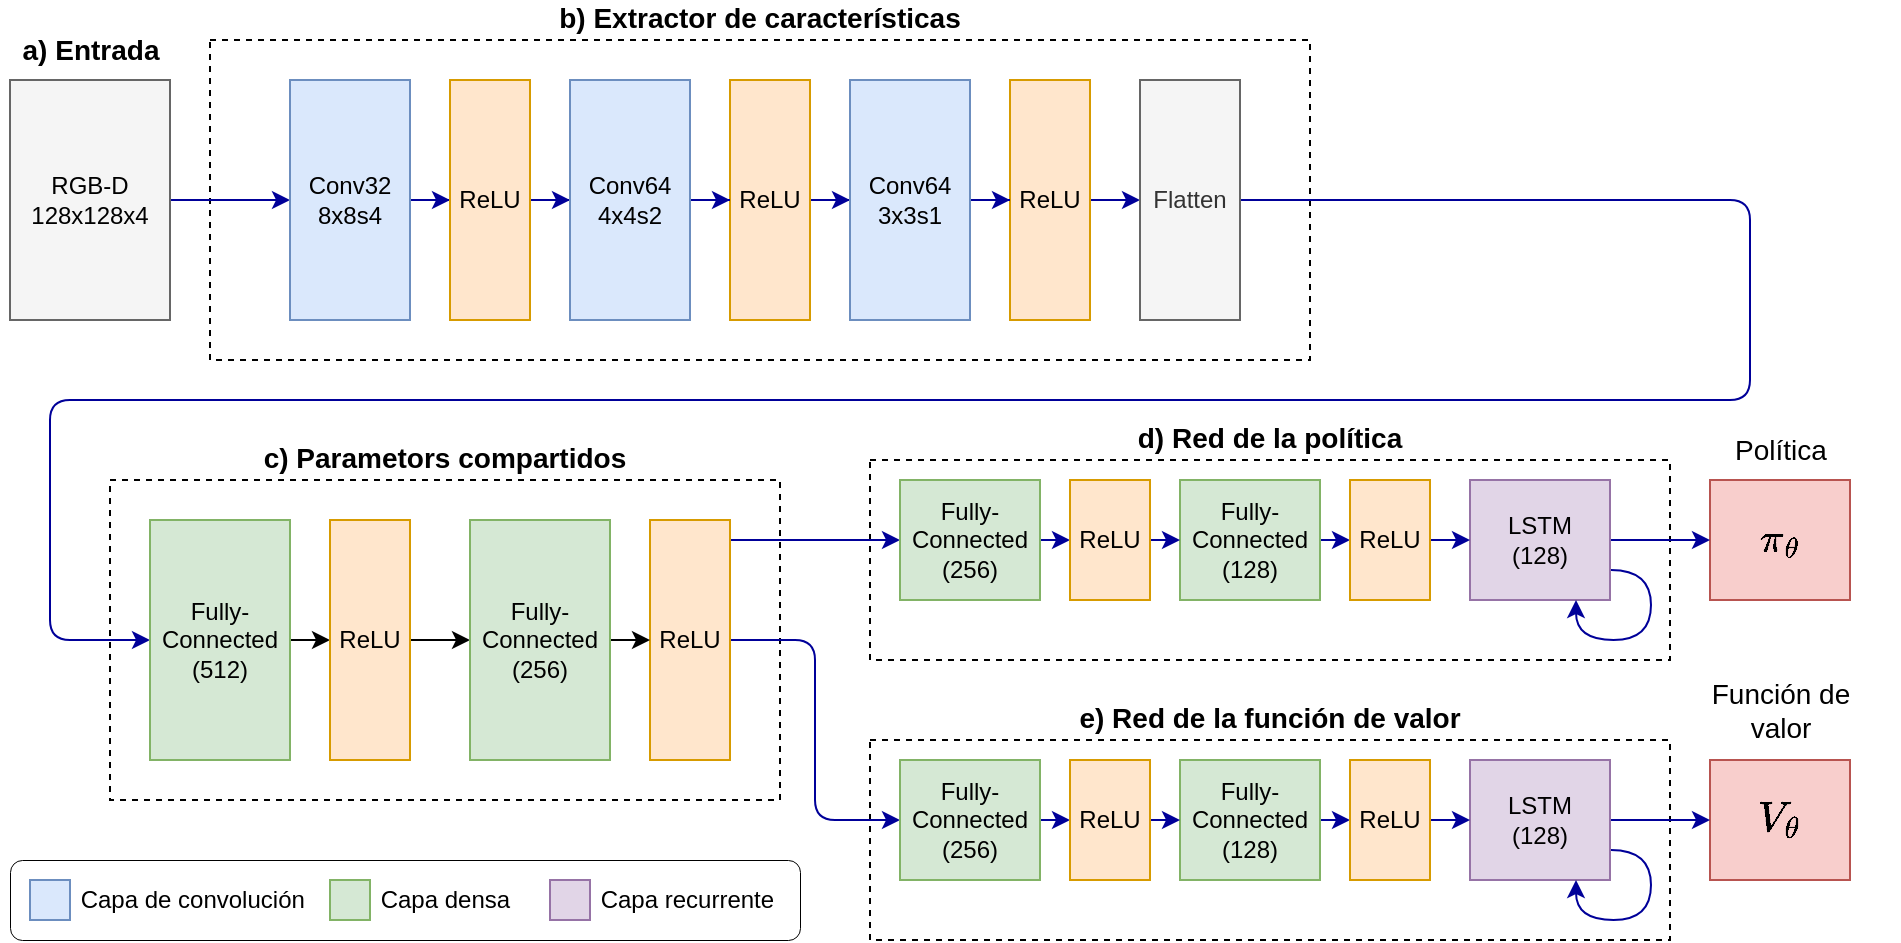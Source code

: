 <mxfile version="20.6.0" type="device"><diagram id="lvOMlnh9n4WgzU3fmZcJ" name="Page-1"><mxGraphModel dx="1355" dy="764" grid="1" gridSize="10" guides="1" tooltips="1" connect="1" arrows="1" fold="1" page="1" pageScale="1" pageWidth="850" pageHeight="1100" math="1" shadow="0"><root><mxCell id="0"/><mxCell id="1" parent="0"/><mxCell id="_K-fX_vvfUlSW2pECyaP-38" value="b) Extractor de características" style="rounded=0;whiteSpace=wrap;html=1;fontSize=14;fillColor=none;labelPosition=center;verticalLabelPosition=top;align=center;verticalAlign=bottom;strokeWidth=1;strokeColor=default;fontFamily=Helvetica;sketch=0;fontColor=default;fontStyle=1;dashed=1;" parent="1" vertex="1"><mxGeometry x="430" y="370" width="550" height="160" as="geometry"/></mxCell><mxCell id="_K-fX_vvfUlSW2pECyaP-41" style="edgeStyle=orthogonalEdgeStyle;orthogonalLoop=1;jettySize=auto;html=1;exitX=0.5;exitY=0;exitDx=0;exitDy=0;fontSize=14;fontFamily=Helvetica;rounded=1;strokeColor=#000099;" parent="1" source="_K-fX_vvfUlSW2pECyaP-17" target="_K-fX_vvfUlSW2pECyaP-39" edge="1"><mxGeometry relative="1" as="geometry"><Array as="points"><mxPoint x="1200" y="450"/><mxPoint x="1200" y="550"/><mxPoint x="350" y="550"/><mxPoint x="350" y="670"/></Array><mxPoint x="1100" y="440" as="sourcePoint"/></mxGeometry></mxCell><mxCell id="_K-fX_vvfUlSW2pECyaP-72" value="d) Red de la política" style="rounded=0;whiteSpace=wrap;html=1;fontSize=14;fillColor=none;labelPosition=center;verticalLabelPosition=top;align=center;verticalAlign=bottom;strokeWidth=1;strokeColor=default;fontFamily=Helvetica;fontColor=default;sketch=0;fontStyle=1;dashed=1;" parent="1" vertex="1"><mxGeometry x="760" y="580" width="400" height="100" as="geometry"/></mxCell><mxCell id="Dg45eJDsEm3AM7hVMwhw-23" value="" style="rounded=1;whiteSpace=wrap;html=1;shadow=0;glass=0;sketch=0;fontFamily=Helvetica;strokeWidth=0.5;" parent="1" vertex="1"><mxGeometry x="330" y="780" width="395" height="40" as="geometry"/></mxCell><mxCell id="_K-fX_vvfUlSW2pECyaP-73" value="e) Red de la función de valor" style="rounded=0;whiteSpace=wrap;html=1;fontSize=14;fillColor=none;labelPosition=center;verticalLabelPosition=top;align=center;verticalAlign=bottom;strokeWidth=1;strokeColor=default;fontFamily=Helvetica;fontColor=default;sketch=0;fontStyle=1;dashed=1;" parent="1" vertex="1"><mxGeometry x="760" y="720" width="400" height="100" as="geometry"/></mxCell><mxCell id="_K-fX_vvfUlSW2pECyaP-70" value="c) Parametors compartidos" style="rounded=0;whiteSpace=wrap;html=1;fontSize=14;labelPosition=center;verticalLabelPosition=top;align=center;verticalAlign=bottom;strokeWidth=1;fontFamily=Helvetica;sketch=0;fontStyle=1;fillColor=none;dashed=1;" parent="1" vertex="1"><mxGeometry x="380" y="590" width="335" height="160" as="geometry"/></mxCell><mxCell id="_K-fX_vvfUlSW2pECyaP-21" value="" style="edgeStyle=orthogonalEdgeStyle;rounded=0;orthogonalLoop=1;jettySize=auto;html=1;fontFamily=Helvetica;strokeColor=#000099;" parent="1" source="_K-fX_vvfUlSW2pECyaP-1" target="_K-fX_vvfUlSW2pECyaP-3" edge="1"><mxGeometry relative="1" as="geometry"/></mxCell><mxCell id="_K-fX_vvfUlSW2pECyaP-1" value="&lt;div&gt;RGB-D&lt;/div&gt;&lt;div&gt;128x128x4&lt;br&gt;&lt;/div&gt;" style="rounded=0;whiteSpace=wrap;html=1;direction=south;fillColor=#f5f5f5;strokeColor=#666666;fontFamily=Helvetica;shadow=0;sketch=0;fontColor=#000000;" parent="1" vertex="1"><mxGeometry x="330" y="390" width="80" height="120" as="geometry"/></mxCell><mxCell id="_K-fX_vvfUlSW2pECyaP-22" value="" style="edgeStyle=orthogonalEdgeStyle;rounded=0;orthogonalLoop=1;jettySize=auto;html=1;fontFamily=Helvetica;strokeColor=#000099;" parent="1" source="_K-fX_vvfUlSW2pECyaP-3" target="_K-fX_vvfUlSW2pECyaP-5" edge="1"><mxGeometry relative="1" as="geometry"/></mxCell><mxCell id="_K-fX_vvfUlSW2pECyaP-3" value="&lt;div&gt;Conv32&lt;/div&gt;&lt;div&gt;8x8s4&lt;br&gt;&lt;/div&gt;" style="whiteSpace=wrap;html=1;rounded=0;direction=south;fillColor=#dae8fc;strokeColor=#6c8ebf;fontFamily=Helvetica;glass=0;sketch=0;shadow=0;" parent="1" vertex="1"><mxGeometry x="470" y="390" width="60" height="120" as="geometry"/></mxCell><mxCell id="_K-fX_vvfUlSW2pECyaP-23" value="" style="edgeStyle=orthogonalEdgeStyle;rounded=0;orthogonalLoop=1;jettySize=auto;html=1;fontFamily=Helvetica;strokeColor=#000099;" parent="1" source="_K-fX_vvfUlSW2pECyaP-5" target="_K-fX_vvfUlSW2pECyaP-10" edge="1"><mxGeometry relative="1" as="geometry"/></mxCell><mxCell id="_K-fX_vvfUlSW2pECyaP-5" value="ReLU" style="whiteSpace=wrap;html=1;rounded=0;direction=south;fillColor=#ffe6cc;strokeColor=#d79b00;fontFamily=Helvetica;glass=0;shadow=0;sketch=0;" parent="1" vertex="1"><mxGeometry x="550" y="390" width="40" height="120" as="geometry"/></mxCell><mxCell id="_K-fX_vvfUlSW2pECyaP-25" value="" style="edgeStyle=orthogonalEdgeStyle;rounded=0;orthogonalLoop=1;jettySize=auto;html=1;fontFamily=Helvetica;strokeColor=#000099;" parent="1" source="_K-fX_vvfUlSW2pECyaP-9" target="_K-fX_vvfUlSW2pECyaP-14" edge="1"><mxGeometry relative="1" as="geometry"/></mxCell><mxCell id="_K-fX_vvfUlSW2pECyaP-9" value="ReLU" style="whiteSpace=wrap;html=1;rounded=0;direction=south;fillColor=#ffe6cc;strokeColor=#d79b00;fontFamily=Helvetica;glass=0;shadow=0;sketch=0;" parent="1" vertex="1"><mxGeometry x="690" y="390" width="40" height="120" as="geometry"/></mxCell><mxCell id="_K-fX_vvfUlSW2pECyaP-24" value="" style="edgeStyle=orthogonalEdgeStyle;rounded=0;orthogonalLoop=1;jettySize=auto;html=1;fontFamily=Helvetica;strokeColor=#000099;" parent="1" source="_K-fX_vvfUlSW2pECyaP-10" target="_K-fX_vvfUlSW2pECyaP-9" edge="1"><mxGeometry relative="1" as="geometry"/></mxCell><mxCell id="_K-fX_vvfUlSW2pECyaP-10" value="&lt;div&gt;Conv64&lt;/div&gt;&lt;div&gt;4x4s2&lt;br&gt;&lt;/div&gt;" style="whiteSpace=wrap;html=1;rounded=0;direction=south;fillColor=#dae8fc;strokeColor=#6c8ebf;fontFamily=Helvetica;glass=0;shadow=0;sketch=0;" parent="1" vertex="1"><mxGeometry x="610" y="390" width="60" height="120" as="geometry"/></mxCell><mxCell id="_K-fX_vvfUlSW2pECyaP-27" value="" style="edgeStyle=orthogonalEdgeStyle;rounded=0;orthogonalLoop=1;jettySize=auto;html=1;fontFamily=Helvetica;strokeColor=#000099;" parent="1" source="_K-fX_vvfUlSW2pECyaP-13" target="_K-fX_vvfUlSW2pECyaP-17" edge="1"><mxGeometry relative="1" as="geometry"/></mxCell><mxCell id="_K-fX_vvfUlSW2pECyaP-13" value="ReLU" style="whiteSpace=wrap;html=1;rounded=0;direction=south;fillColor=#ffe6cc;strokeColor=#d79b00;fontFamily=Helvetica;glass=0;shadow=0;sketch=0;" parent="1" vertex="1"><mxGeometry x="830" y="390" width="40" height="120" as="geometry"/></mxCell><mxCell id="_K-fX_vvfUlSW2pECyaP-26" value="" style="edgeStyle=orthogonalEdgeStyle;rounded=0;orthogonalLoop=1;jettySize=auto;html=1;fontFamily=Helvetica;strokeColor=#000099;" parent="1" source="_K-fX_vvfUlSW2pECyaP-14" target="_K-fX_vvfUlSW2pECyaP-13" edge="1"><mxGeometry relative="1" as="geometry"/></mxCell><mxCell id="_K-fX_vvfUlSW2pECyaP-14" value="&lt;div&gt;Conv64&lt;/div&gt;&lt;div&gt;3x3s1&lt;br&gt;&lt;/div&gt;" style="whiteSpace=wrap;html=1;rounded=0;direction=south;fillColor=#dae8fc;strokeColor=#6c8ebf;fontFamily=Helvetica;glass=0;shadow=0;sketch=0;" parent="1" vertex="1"><mxGeometry x="750" y="390" width="60" height="120" as="geometry"/></mxCell><mxCell id="_K-fX_vvfUlSW2pECyaP-17" value="&lt;div&gt;Flatten&lt;/div&gt;" style="whiteSpace=wrap;html=1;rounded=0;direction=south;fillColor=#f5f5f5;strokeColor=#666666;fontFamily=Helvetica;glass=0;shadow=0;sketch=0;fontColor=#333333;" parent="1" vertex="1"><mxGeometry x="895" y="390" width="50" height="120" as="geometry"/></mxCell><mxCell id="_K-fX_vvfUlSW2pECyaP-28" value="$$\pi_{\theta}$$" style="rounded=0;whiteSpace=wrap;html=1;fillColor=#f8cecc;strokeColor=#b85450;fontFamily=Helvetica;fontSize=17;gradientColor=none;shadow=0;sketch=0;" parent="1" vertex="1"><mxGeometry x="1180" y="590" width="70" height="60" as="geometry"/></mxCell><mxCell id="_K-fX_vvfUlSW2pECyaP-29" value="$$V_{\theta}$$" style="rounded=0;whiteSpace=wrap;html=1;fillColor=#f8cecc;strokeColor=#b85450;fontFamily=Helvetica;fontSize=18;shadow=0;sketch=0;" parent="1" vertex="1"><mxGeometry x="1180" y="730" width="70" height="60" as="geometry"/></mxCell><mxCell id="_K-fX_vvfUlSW2pECyaP-42" value="" style="edgeStyle=none;rounded=0;orthogonalLoop=1;jettySize=auto;html=1;fontSize=14;fontFamily=Helvetica;" parent="1" source="_K-fX_vvfUlSW2pECyaP-39" target="_K-fX_vvfUlSW2pECyaP-40" edge="1"><mxGeometry relative="1" as="geometry"/></mxCell><mxCell id="_K-fX_vvfUlSW2pECyaP-39" value="&lt;div&gt;Fully-&lt;/div&gt;&lt;div&gt;Connected&lt;br&gt;&lt;/div&gt;&lt;div&gt;(512)&lt;br&gt;&lt;/div&gt;" style="whiteSpace=wrap;html=1;rounded=0;direction=south;fillColor=#d5e8d4;strokeColor=#82b366;fontFamily=Helvetica;sketch=0;" parent="1" vertex="1"><mxGeometry x="400" y="610" width="70" height="120" as="geometry"/></mxCell><mxCell id="_K-fX_vvfUlSW2pECyaP-47" value="" style="edgeStyle=none;rounded=0;orthogonalLoop=1;jettySize=auto;html=1;fontSize=14;fontFamily=Helvetica;" parent="1" source="_K-fX_vvfUlSW2pECyaP-40" target="_K-fX_vvfUlSW2pECyaP-46" edge="1"><mxGeometry relative="1" as="geometry"/></mxCell><mxCell id="_K-fX_vvfUlSW2pECyaP-40" value="ReLU" style="whiteSpace=wrap;html=1;rounded=0;direction=south;fillColor=#ffe6cc;strokeColor=#d79b00;fontFamily=Helvetica;sketch=0;" parent="1" vertex="1"><mxGeometry x="490" y="610" width="40" height="120" as="geometry"/></mxCell><mxCell id="_K-fX_vvfUlSW2pECyaP-62" style="edgeStyle=elbowEdgeStyle;orthogonalLoop=1;jettySize=auto;html=1;entryX=0.5;entryY=1;entryDx=0;entryDy=0;fontSize=14;fontFamily=Helvetica;strokeColor=#000099;rounded=1;elbow=vertical;" parent="1" source="_K-fX_vvfUlSW2pECyaP-45" target="_K-fX_vvfUlSW2pECyaP-49" edge="1"><mxGeometry relative="1" as="geometry"/></mxCell><mxCell id="_K-fX_vvfUlSW2pECyaP-63" style="edgeStyle=elbowEdgeStyle;orthogonalLoop=1;jettySize=auto;html=1;entryX=0.5;entryY=1;entryDx=0;entryDy=0;fontSize=14;fontFamily=Helvetica;strokeColor=#000099;rounded=1;elbow=vertical;" parent="1" source="_K-fX_vvfUlSW2pECyaP-45" target="_K-fX_vvfUlSW2pECyaP-56" edge="1"><mxGeometry relative="1" as="geometry"/></mxCell><mxCell id="_K-fX_vvfUlSW2pECyaP-45" value="ReLU" style="whiteSpace=wrap;html=1;rounded=0;direction=south;fillColor=#ffe6cc;strokeColor=#d79b00;fontFamily=Helvetica;sketch=0;" parent="1" vertex="1"><mxGeometry x="650" y="610" width="40" height="120" as="geometry"/></mxCell><mxCell id="_K-fX_vvfUlSW2pECyaP-48" value="" style="edgeStyle=none;rounded=0;orthogonalLoop=1;jettySize=auto;html=1;fontSize=14;fontFamily=Helvetica;" parent="1" source="_K-fX_vvfUlSW2pECyaP-46" target="_K-fX_vvfUlSW2pECyaP-45" edge="1"><mxGeometry relative="1" as="geometry"/></mxCell><mxCell id="_K-fX_vvfUlSW2pECyaP-46" value="&lt;div&gt;Fully-&lt;/div&gt;&lt;div&gt;Connected&lt;br&gt;&lt;/div&gt;&lt;div&gt;(256)&lt;br&gt;&lt;/div&gt;" style="whiteSpace=wrap;html=1;rounded=0;direction=south;fillColor=#d5e8d4;strokeColor=#82b366;fontFamily=Helvetica;sketch=0;" parent="1" vertex="1"><mxGeometry x="560" y="610" width="70" height="120" as="geometry"/></mxCell><mxCell id="_K-fX_vvfUlSW2pECyaP-64" value="" style="edgeStyle=none;rounded=0;orthogonalLoop=1;jettySize=auto;html=1;fontSize=14;fontFamily=Helvetica;entryX=0.5;entryY=1;entryDx=0;entryDy=0;strokeColor=#000099;" parent="1" source="_K-fX_vvfUlSW2pECyaP-49" target="_K-fX_vvfUlSW2pECyaP-53" edge="1"><mxGeometry relative="1" as="geometry"/></mxCell><mxCell id="_K-fX_vvfUlSW2pECyaP-49" value="&lt;div&gt;Fully-&lt;/div&gt;&lt;div&gt;Connected&lt;br&gt;&lt;/div&gt;&lt;div&gt;(256)&lt;br&gt;&lt;/div&gt;" style="whiteSpace=wrap;html=1;rounded=0;direction=south;fillColor=#d5e8d4;strokeColor=#82b366;fontFamily=Helvetica;sketch=0;" parent="1" vertex="1"><mxGeometry x="775" y="590" width="70" height="60" as="geometry"/></mxCell><mxCell id="Dg45eJDsEm3AM7hVMwhw-9" style="edgeStyle=elbowEdgeStyle;rounded=1;orthogonalLoop=1;jettySize=auto;elbow=vertical;html=1;exitX=0.5;exitY=0;exitDx=0;exitDy=0;entryX=0.5;entryY=1;entryDx=0;entryDy=0;strokeColor=#000099;" parent="1" source="_K-fX_vvfUlSW2pECyaP-51" target="_K-fX_vvfUlSW2pECyaP-54" edge="1"><mxGeometry relative="1" as="geometry"/></mxCell><mxCell id="_K-fX_vvfUlSW2pECyaP-51" value="&lt;div&gt;Fully-&lt;/div&gt;&lt;div&gt;Connected&lt;br&gt;&lt;/div&gt;&lt;div&gt;(128)&lt;br&gt;&lt;/div&gt;" style="whiteSpace=wrap;html=1;rounded=0;direction=south;fillColor=#d5e8d4;strokeColor=#82b366;fontFamily=Helvetica;sketch=0;" parent="1" vertex="1"><mxGeometry x="915" y="590" width="70" height="60" as="geometry"/></mxCell><mxCell id="q1XpFlPziIDvy00fklho-1" style="edgeStyle=orthogonalEdgeStyle;rounded=0;orthogonalLoop=1;jettySize=auto;html=1;exitX=0.5;exitY=0;exitDx=0;exitDy=0;entryX=0;entryY=0.5;entryDx=0;entryDy=0;strokeColor=#000099;" edge="1" parent="1" source="_K-fX_vvfUlSW2pECyaP-52" target="_K-fX_vvfUlSW2pECyaP-28"><mxGeometry relative="1" as="geometry"/></mxCell><mxCell id="_K-fX_vvfUlSW2pECyaP-52" value="&lt;div&gt;LSTM&lt;br&gt;&lt;/div&gt;&lt;div&gt;(128)&lt;br&gt;&lt;/div&gt;" style="whiteSpace=wrap;html=1;rounded=0;direction=south;fillColor=#e1d5e7;strokeColor=#9673a6;fontFamily=Helvetica;sketch=0;" parent="1" vertex="1"><mxGeometry x="1060" y="590" width="70" height="60" as="geometry"/></mxCell><mxCell id="Dg45eJDsEm3AM7hVMwhw-2" style="edgeStyle=elbowEdgeStyle;rounded=1;orthogonalLoop=1;jettySize=auto;elbow=vertical;html=1;exitX=0.5;exitY=0;exitDx=0;exitDy=0;entryX=0.5;entryY=1;entryDx=0;entryDy=0;strokeColor=#000099;" parent="1" source="_K-fX_vvfUlSW2pECyaP-53" target="_K-fX_vvfUlSW2pECyaP-51" edge="1"><mxGeometry relative="1" as="geometry"/></mxCell><mxCell id="_K-fX_vvfUlSW2pECyaP-53" value="ReLU" style="whiteSpace=wrap;html=1;rounded=0;direction=south;fillColor=#ffe6cc;strokeColor=#d79b00;fontFamily=Helvetica;sketch=0;" parent="1" vertex="1"><mxGeometry x="860" y="590" width="40" height="60" as="geometry"/></mxCell><mxCell id="Dg45eJDsEm3AM7hVMwhw-10" style="edgeStyle=elbowEdgeStyle;rounded=1;orthogonalLoop=1;jettySize=auto;elbow=vertical;html=1;exitX=0.5;exitY=0;exitDx=0;exitDy=0;entryX=0.5;entryY=1;entryDx=0;entryDy=0;strokeColor=#000099;" parent="1" source="_K-fX_vvfUlSW2pECyaP-54" target="_K-fX_vvfUlSW2pECyaP-52" edge="1"><mxGeometry relative="1" as="geometry"/></mxCell><mxCell id="_K-fX_vvfUlSW2pECyaP-54" value="ReLU" style="whiteSpace=wrap;html=1;rounded=0;direction=south;fillColor=#ffe6cc;strokeColor=#d79b00;fontFamily=Helvetica;sketch=0;" parent="1" vertex="1"><mxGeometry x="1000" y="590" width="40" height="60" as="geometry"/></mxCell><mxCell id="_K-fX_vvfUlSW2pECyaP-67" value="" style="edgeStyle=none;rounded=0;orthogonalLoop=1;jettySize=auto;html=1;fontSize=14;fontFamily=Helvetica;entryX=0.5;entryY=1;entryDx=0;entryDy=0;strokeColor=#000099;" parent="1" source="_K-fX_vvfUlSW2pECyaP-56" target="_K-fX_vvfUlSW2pECyaP-59" edge="1"><mxGeometry relative="1" as="geometry"/></mxCell><mxCell id="_K-fX_vvfUlSW2pECyaP-56" value="&lt;div&gt;Fully-&lt;/div&gt;&lt;div&gt;Connected&lt;br&gt;&lt;/div&gt;&lt;div&gt;(256)&lt;br&gt;&lt;/div&gt;" style="whiteSpace=wrap;html=1;rounded=0;direction=south;fillColor=#d5e8d4;strokeColor=#82b366;fontFamily=Helvetica;sketch=0;" parent="1" vertex="1"><mxGeometry x="775" y="730" width="70" height="60" as="geometry"/></mxCell><mxCell id="_K-fX_vvfUlSW2pECyaP-68" value="" style="edgeStyle=none;rounded=0;orthogonalLoop=1;jettySize=auto;html=1;fontSize=14;fontFamily=Helvetica;entryX=0.5;entryY=1;entryDx=0;entryDy=0;strokeColor=#000099;" parent="1" source="_K-fX_vvfUlSW2pECyaP-57" target="_K-fX_vvfUlSW2pECyaP-60" edge="1"><mxGeometry relative="1" as="geometry"/></mxCell><mxCell id="_K-fX_vvfUlSW2pECyaP-57" value="&lt;div&gt;Fully-&lt;/div&gt;&lt;div&gt;Connected&lt;br&gt;&lt;/div&gt;&lt;div&gt;(128)&lt;br&gt;&lt;/div&gt;" style="whiteSpace=wrap;html=1;rounded=0;direction=south;fillColor=#d5e8d4;strokeColor=#82b366;fontFamily=Helvetica;sketch=0;" parent="1" vertex="1"><mxGeometry x="915" y="730" width="70" height="60" as="geometry"/></mxCell><mxCell id="q1XpFlPziIDvy00fklho-2" style="edgeStyle=orthogonalEdgeStyle;rounded=0;orthogonalLoop=1;jettySize=auto;html=1;exitX=0.5;exitY=0;exitDx=0;exitDy=0;entryX=0;entryY=0.5;entryDx=0;entryDy=0;strokeColor=#000099;" edge="1" parent="1" source="_K-fX_vvfUlSW2pECyaP-58" target="_K-fX_vvfUlSW2pECyaP-29"><mxGeometry relative="1" as="geometry"/></mxCell><mxCell id="_K-fX_vvfUlSW2pECyaP-58" value="&lt;div&gt;LSTM&lt;br&gt;&lt;/div&gt;&lt;div&gt;(128)&lt;br&gt;&lt;/div&gt;" style="whiteSpace=wrap;html=1;rounded=0;direction=south;fillColor=#e1d5e7;strokeColor=#9673a6;fontFamily=Helvetica;sketch=0;" parent="1" vertex="1"><mxGeometry x="1060" y="730" width="70" height="60" as="geometry"/></mxCell><mxCell id="Dg45eJDsEm3AM7hVMwhw-13" style="edgeStyle=elbowEdgeStyle;rounded=1;orthogonalLoop=1;jettySize=auto;elbow=vertical;html=1;exitX=0.5;exitY=0;exitDx=0;exitDy=0;entryX=0.5;entryY=1;entryDx=0;entryDy=0;strokeColor=#000099;" parent="1" source="_K-fX_vvfUlSW2pECyaP-59" target="_K-fX_vvfUlSW2pECyaP-57" edge="1"><mxGeometry relative="1" as="geometry"/></mxCell><mxCell id="_K-fX_vvfUlSW2pECyaP-59" value="ReLU" style="whiteSpace=wrap;html=1;rounded=0;direction=south;fillColor=#ffe6cc;strokeColor=#d79b00;fontFamily=Helvetica;sketch=0;" parent="1" vertex="1"><mxGeometry x="860" y="730" width="40" height="60" as="geometry"/></mxCell><mxCell id="Dg45eJDsEm3AM7hVMwhw-15" style="edgeStyle=elbowEdgeStyle;rounded=1;orthogonalLoop=1;jettySize=auto;elbow=vertical;html=1;exitX=0.5;exitY=0;exitDx=0;exitDy=0;strokeColor=#000099;" parent="1" source="_K-fX_vvfUlSW2pECyaP-60" target="_K-fX_vvfUlSW2pECyaP-58" edge="1"><mxGeometry relative="1" as="geometry"/></mxCell><mxCell id="_K-fX_vvfUlSW2pECyaP-60" value="ReLU" style="whiteSpace=wrap;html=1;rounded=0;direction=south;fillColor=#ffe6cc;strokeColor=#d79b00;fontFamily=Helvetica;sketch=0;" parent="1" vertex="1"><mxGeometry x="1000" y="730" width="40" height="60" as="geometry"/></mxCell><mxCell id="_K-fX_vvfUlSW2pECyaP-71" value="a) Entrada" style="text;html=1;align=center;verticalAlign=middle;resizable=0;points=[];autosize=1;fontSize=14;fontFamily=Helvetica;fontStyle=1" parent="1" vertex="1"><mxGeometry x="325" y="360" width="90" height="30" as="geometry"/></mxCell><mxCell id="_K-fX_vvfUlSW2pECyaP-74" value="Política" style="text;html=1;align=center;verticalAlign=middle;resizable=0;points=[];autosize=1;fontSize=14;fontFamily=Helvetica;fontStyle=0;fontColor=default;" parent="1" vertex="1"><mxGeometry x="1180" y="560" width="70" height="30" as="geometry"/></mxCell><mxCell id="_K-fX_vvfUlSW2pECyaP-75" value="&lt;div&gt;Función de&lt;/div&gt;&lt;div&gt;valor&lt;br&gt;&lt;/div&gt;" style="text;html=1;align=center;verticalAlign=middle;resizable=0;points=[];autosize=1;fontSize=14;fontFamily=Helvetica;fontStyle=0" parent="1" vertex="1"><mxGeometry x="1170" y="680" width="90" height="50" as="geometry"/></mxCell><mxCell id="Dg45eJDsEm3AM7hVMwhw-18" value="&amp;nbsp;Capa de convolución" style="html=1;rounded=0;direction=south;fillColor=#dae8fc;strokeColor=#6c8ebf;fontFamily=Helvetica;glass=0;sketch=0;shadow=0;labelPosition=right;verticalLabelPosition=middle;align=left;verticalAlign=middle;" parent="1" vertex="1"><mxGeometry x="340" y="790" width="20" height="20" as="geometry"/></mxCell><mxCell id="Dg45eJDsEm3AM7hVMwhw-21" value="&amp;nbsp;Capa densa" style="html=1;rounded=0;direction=south;fillColor=#d5e8d4;strokeColor=#82b366;fontFamily=Helvetica;glass=0;sketch=0;shadow=0;labelPosition=right;verticalLabelPosition=middle;align=left;verticalAlign=middle;" parent="1" vertex="1"><mxGeometry x="490" y="790" width="20" height="20" as="geometry"/></mxCell><mxCell id="Dg45eJDsEm3AM7hVMwhw-22" value="&amp;nbsp;Capa recurrente" style="html=1;rounded=0;direction=south;fillColor=#e1d5e7;strokeColor=#9673a6;fontFamily=Helvetica;glass=0;sketch=0;shadow=0;labelPosition=right;verticalLabelPosition=middle;align=left;verticalAlign=middle;" parent="1" vertex="1"><mxGeometry x="600" y="790" width="20" height="20" as="geometry"/></mxCell><mxCell id="q1XpFlPziIDvy00fklho-10" style="edgeStyle=orthogonalEdgeStyle;rounded=0;orthogonalLoop=1;jettySize=auto;html=1;exitX=0.75;exitY=0;exitDx=0;exitDy=0;entryX=1;entryY=0.25;entryDx=0;entryDy=0;strokeColor=#000099;curved=1;" edge="1" parent="1"><mxGeometry relative="1" as="geometry"><mxPoint x="1130.5" y="775" as="sourcePoint"/><mxPoint x="1113" y="790" as="targetPoint"/><Array as="points"><mxPoint x="1150.5" y="775"/><mxPoint x="1150.5" y="810"/><mxPoint x="1113.5" y="810"/></Array></mxGeometry></mxCell><mxCell id="q1XpFlPziIDvy00fklho-11" style="edgeStyle=orthogonalEdgeStyle;rounded=0;orthogonalLoop=1;jettySize=auto;html=1;exitX=0.75;exitY=0;exitDx=0;exitDy=0;entryX=1;entryY=0.25;entryDx=0;entryDy=0;strokeColor=#000099;curved=1;" edge="1" parent="1"><mxGeometry relative="1" as="geometry"><mxPoint x="1130.5" y="635" as="sourcePoint"/><mxPoint x="1113" y="650" as="targetPoint"/><Array as="points"><mxPoint x="1150.5" y="635"/><mxPoint x="1150.5" y="670"/><mxPoint x="1113.5" y="670"/></Array></mxGeometry></mxCell></root></mxGraphModel></diagram></mxfile>